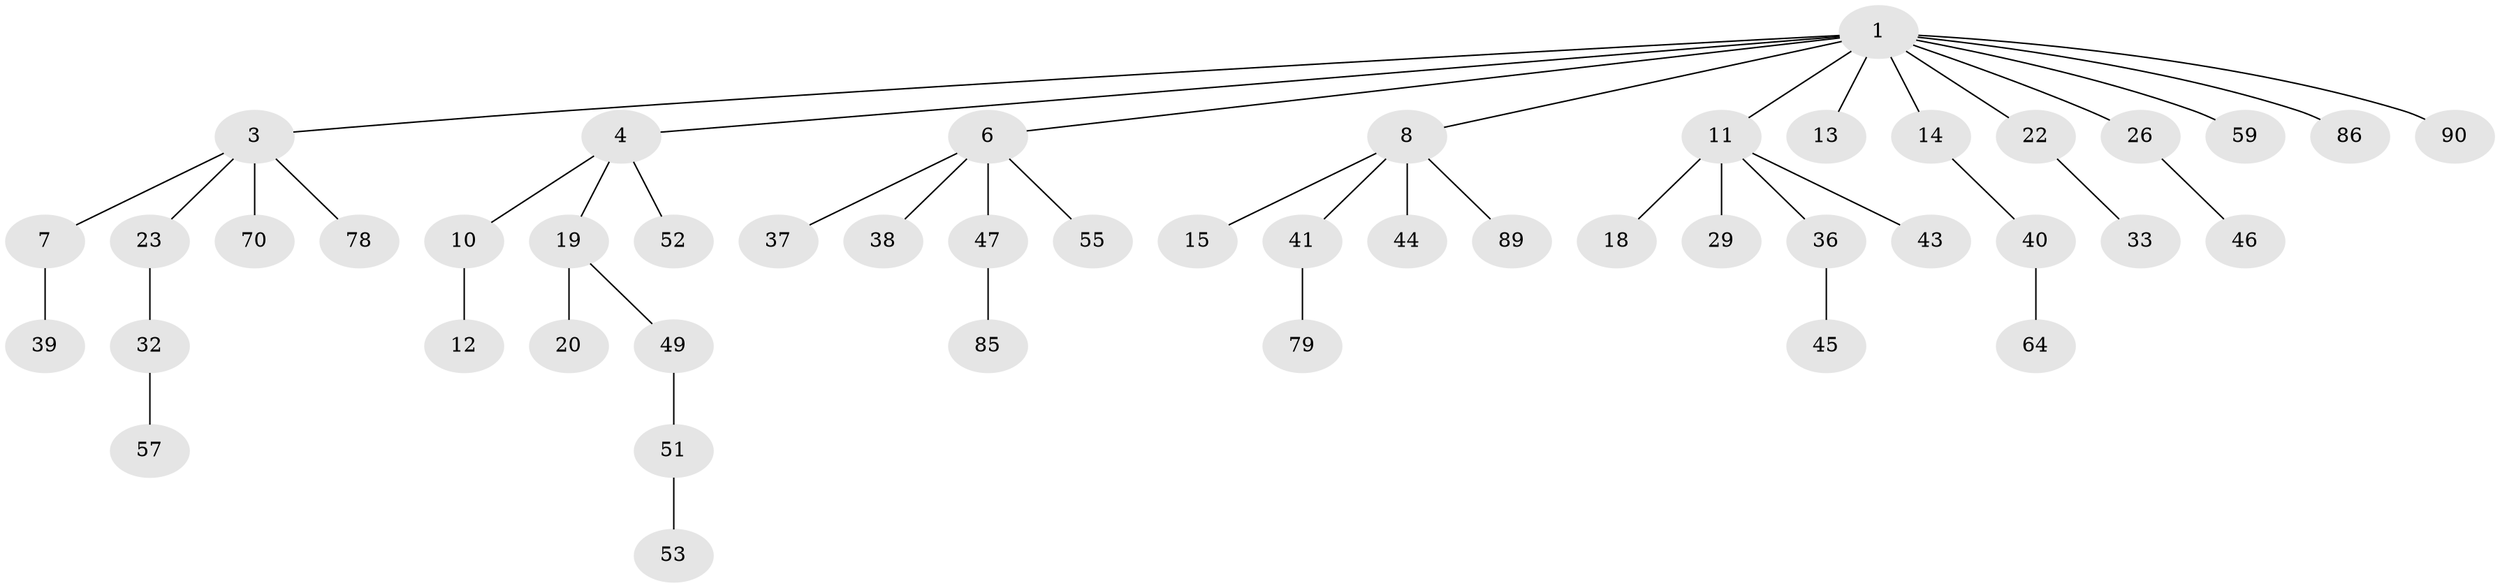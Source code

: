 // original degree distribution, {8: 0.010526315789473684, 6: 0.031578947368421054, 4: 0.07368421052631578, 3: 0.10526315789473684, 5: 0.021052631578947368, 2: 0.23157894736842105, 1: 0.5263157894736842}
// Generated by graph-tools (version 1.1) at 2025/15/03/09/25 04:15:26]
// undirected, 47 vertices, 46 edges
graph export_dot {
graph [start="1"]
  node [color=gray90,style=filled];
  1 [super="+2"];
  3 [super="+5+21"];
  4 [super="+28+58+9"];
  6 [super="+24+61"];
  7 [super="+35"];
  8 [super="+17"];
  10 [super="+42"];
  11 [super="+27"];
  12;
  13;
  14 [super="+87"];
  15 [super="+16"];
  18;
  19 [super="+56"];
  20 [super="+34"];
  22 [super="+95+30"];
  23 [super="+25"];
  26;
  29;
  32;
  33;
  36;
  37;
  38;
  39;
  40;
  41;
  43 [super="+50+73"];
  44;
  45;
  46;
  47 [super="+82+84+62"];
  49 [super="+75+94"];
  51;
  52;
  53 [super="+68"];
  55;
  57;
  59;
  64 [super="+80"];
  70;
  78 [super="+91+93"];
  79;
  85;
  86;
  89;
  90;
  1 -- 4;
  1 -- 6;
  1 -- 8;
  1 -- 14;
  1 -- 22;
  1 -- 59;
  1 -- 86;
  1 -- 3;
  1 -- 90;
  1 -- 26;
  1 -- 11;
  1 -- 13;
  3 -- 7;
  3 -- 70;
  3 -- 78;
  3 -- 23;
  4 -- 10;
  4 -- 19;
  4 -- 52;
  6 -- 37;
  6 -- 38;
  6 -- 55;
  6 -- 47;
  7 -- 39;
  8 -- 15;
  8 -- 44;
  8 -- 89;
  8 -- 41;
  10 -- 12;
  11 -- 18;
  11 -- 43;
  11 -- 36;
  11 -- 29;
  14 -- 40;
  19 -- 20;
  19 -- 49;
  22 -- 33;
  23 -- 32;
  26 -- 46;
  32 -- 57;
  36 -- 45;
  40 -- 64;
  41 -- 79;
  47 -- 85;
  49 -- 51;
  51 -- 53;
}
